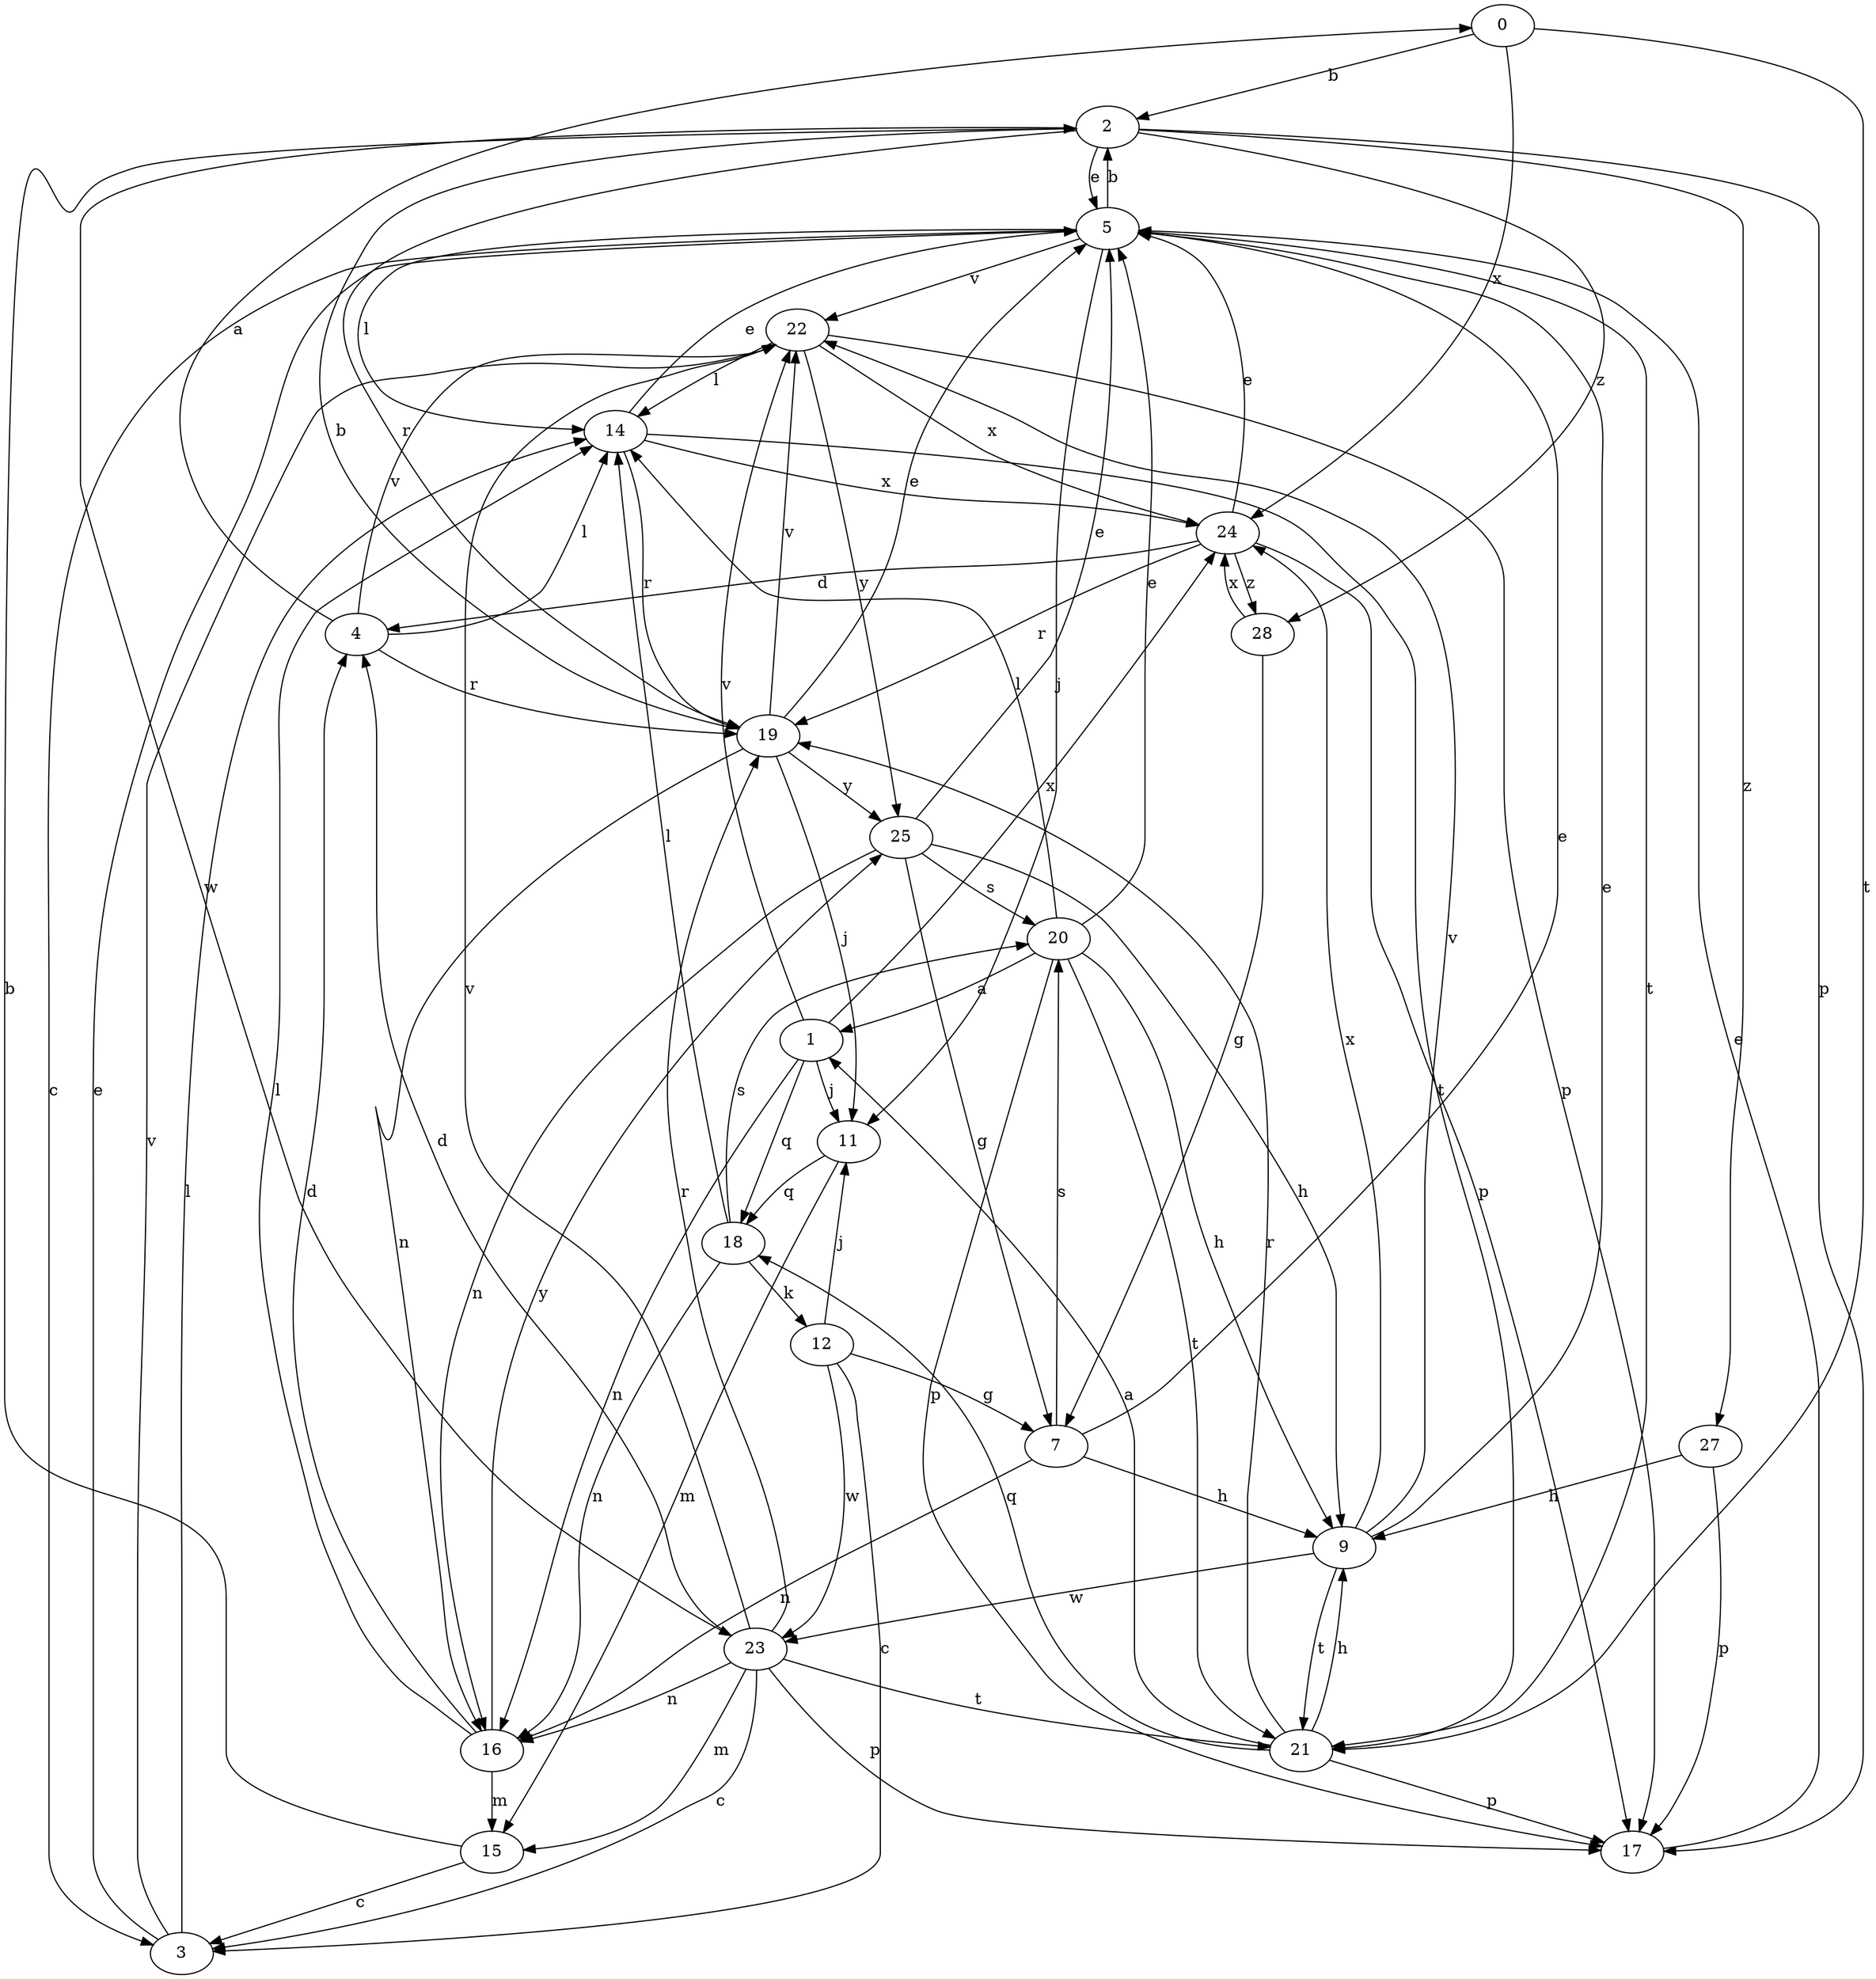 strict digraph  {
0;
1;
2;
3;
4;
5;
7;
9;
11;
12;
14;
15;
16;
17;
18;
19;
20;
21;
22;
23;
24;
25;
27;
28;
0 -> 2  [label=b];
0 -> 21  [label=t];
0 -> 24  [label=x];
1 -> 11  [label=j];
1 -> 16  [label=n];
1 -> 18  [label=q];
1 -> 22  [label=v];
1 -> 24  [label=x];
2 -> 5  [label=e];
2 -> 17  [label=p];
2 -> 19  [label=r];
2 -> 23  [label=w];
2 -> 27  [label=z];
2 -> 28  [label=z];
3 -> 5  [label=e];
3 -> 14  [label=l];
3 -> 22  [label=v];
4 -> 0  [label=a];
4 -> 14  [label=l];
4 -> 19  [label=r];
4 -> 22  [label=v];
5 -> 2  [label=b];
5 -> 3  [label=c];
5 -> 11  [label=j];
5 -> 14  [label=l];
5 -> 21  [label=t];
5 -> 22  [label=v];
7 -> 5  [label=e];
7 -> 9  [label=h];
7 -> 16  [label=n];
7 -> 20  [label=s];
9 -> 5  [label=e];
9 -> 21  [label=t];
9 -> 22  [label=v];
9 -> 23  [label=w];
9 -> 24  [label=x];
11 -> 15  [label=m];
11 -> 18  [label=q];
12 -> 3  [label=c];
12 -> 7  [label=g];
12 -> 11  [label=j];
12 -> 23  [label=w];
14 -> 5  [label=e];
14 -> 19  [label=r];
14 -> 21  [label=t];
14 -> 24  [label=x];
15 -> 2  [label=b];
15 -> 3  [label=c];
16 -> 4  [label=d];
16 -> 14  [label=l];
16 -> 15  [label=m];
16 -> 25  [label=y];
17 -> 5  [label=e];
18 -> 12  [label=k];
18 -> 14  [label=l];
18 -> 16  [label=n];
18 -> 20  [label=s];
19 -> 2  [label=b];
19 -> 5  [label=e];
19 -> 11  [label=j];
19 -> 16  [label=n];
19 -> 22  [label=v];
19 -> 25  [label=y];
20 -> 1  [label=a];
20 -> 5  [label=e];
20 -> 9  [label=h];
20 -> 14  [label=l];
20 -> 17  [label=p];
20 -> 21  [label=t];
21 -> 1  [label=a];
21 -> 9  [label=h];
21 -> 17  [label=p];
21 -> 18  [label=q];
21 -> 19  [label=r];
22 -> 14  [label=l];
22 -> 17  [label=p];
22 -> 24  [label=x];
22 -> 25  [label=y];
23 -> 3  [label=c];
23 -> 4  [label=d];
23 -> 15  [label=m];
23 -> 16  [label=n];
23 -> 17  [label=p];
23 -> 19  [label=r];
23 -> 21  [label=t];
23 -> 22  [label=v];
24 -> 4  [label=d];
24 -> 5  [label=e];
24 -> 17  [label=p];
24 -> 19  [label=r];
24 -> 28  [label=z];
25 -> 5  [label=e];
25 -> 7  [label=g];
25 -> 9  [label=h];
25 -> 16  [label=n];
25 -> 20  [label=s];
27 -> 9  [label=h];
27 -> 17  [label=p];
28 -> 7  [label=g];
28 -> 24  [label=x];
}
